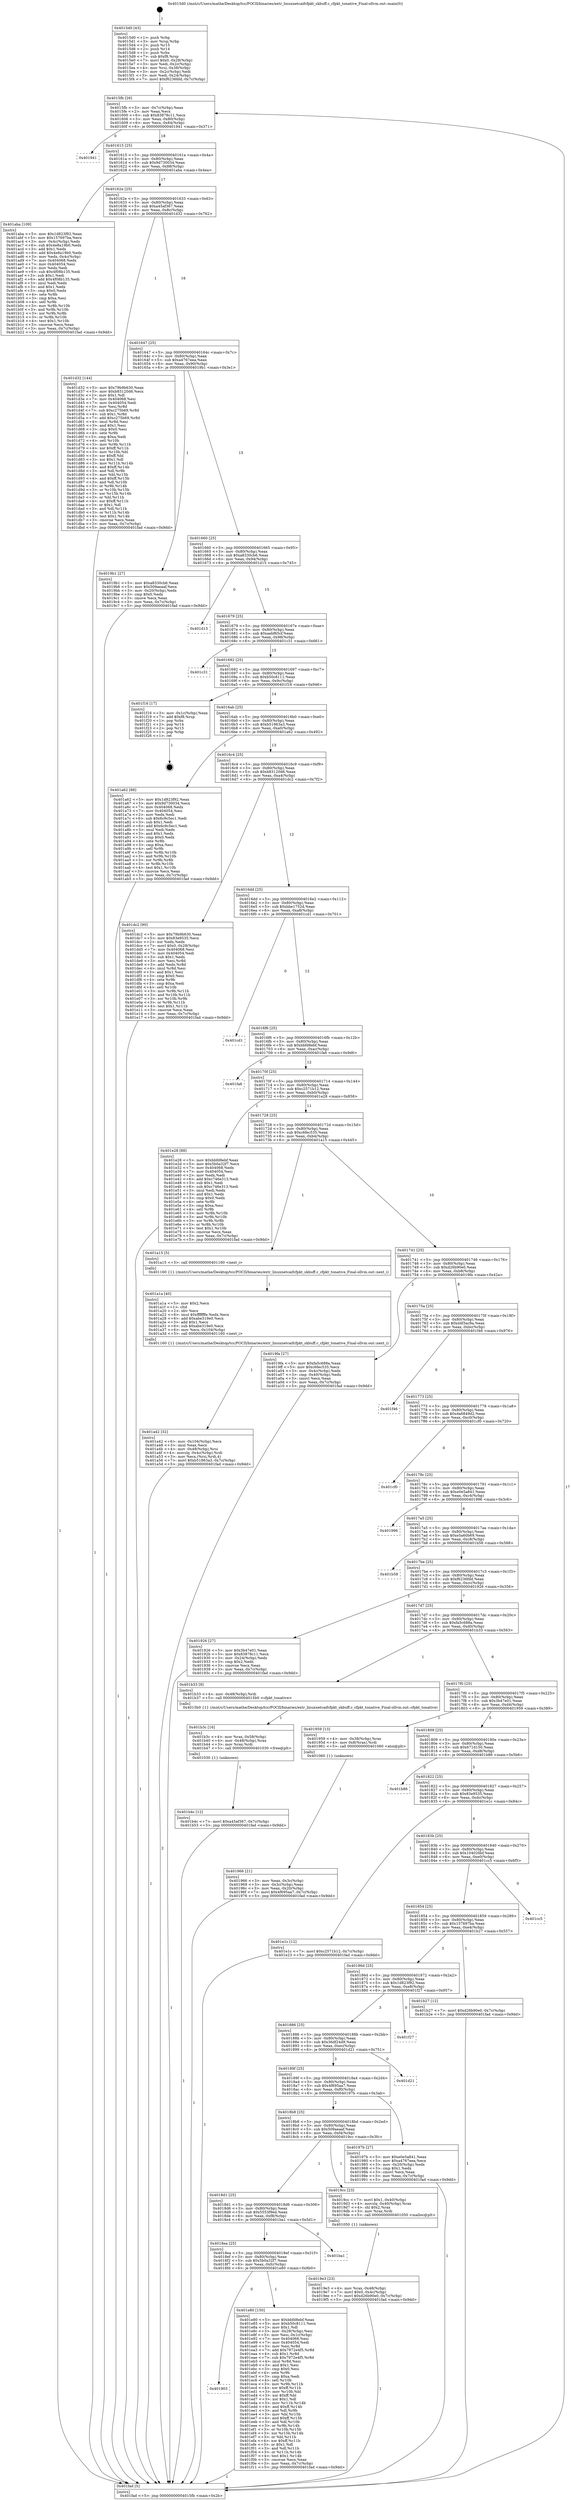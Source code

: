 digraph "0x4015d0" {
  label = "0x4015d0 (/mnt/c/Users/mathe/Desktop/tcc/POCII/binaries/extr_linuxnetcaifcfpkt_skbuff.c_cfpkt_tonative_Final-ollvm.out::main(0))"
  labelloc = "t"
  node[shape=record]

  Entry [label="",width=0.3,height=0.3,shape=circle,fillcolor=black,style=filled]
  "0x4015fb" [label="{
     0x4015fb [26]\l
     | [instrs]\l
     &nbsp;&nbsp;0x4015fb \<+3\>: mov -0x7c(%rbp),%eax\l
     &nbsp;&nbsp;0x4015fe \<+2\>: mov %eax,%ecx\l
     &nbsp;&nbsp;0x401600 \<+6\>: sub $0x83878c11,%ecx\l
     &nbsp;&nbsp;0x401606 \<+3\>: mov %eax,-0x80(%rbp)\l
     &nbsp;&nbsp;0x401609 \<+6\>: mov %ecx,-0x84(%rbp)\l
     &nbsp;&nbsp;0x40160f \<+6\>: je 0000000000401941 \<main+0x371\>\l
  }"]
  "0x401941" [label="{
     0x401941\l
  }", style=dashed]
  "0x401615" [label="{
     0x401615 [25]\l
     | [instrs]\l
     &nbsp;&nbsp;0x401615 \<+5\>: jmp 000000000040161a \<main+0x4a\>\l
     &nbsp;&nbsp;0x40161a \<+3\>: mov -0x80(%rbp),%eax\l
     &nbsp;&nbsp;0x40161d \<+5\>: sub $0x9d730034,%eax\l
     &nbsp;&nbsp;0x401622 \<+6\>: mov %eax,-0x88(%rbp)\l
     &nbsp;&nbsp;0x401628 \<+6\>: je 0000000000401aba \<main+0x4ea\>\l
  }"]
  Exit [label="",width=0.3,height=0.3,shape=circle,fillcolor=black,style=filled,peripheries=2]
  "0x401aba" [label="{
     0x401aba [109]\l
     | [instrs]\l
     &nbsp;&nbsp;0x401aba \<+5\>: mov $0x1d823f92,%eax\l
     &nbsp;&nbsp;0x401abf \<+5\>: mov $0x157697ba,%ecx\l
     &nbsp;&nbsp;0x401ac4 \<+3\>: mov -0x4c(%rbp),%edx\l
     &nbsp;&nbsp;0x401ac7 \<+6\>: sub $0x4e8a19b0,%edx\l
     &nbsp;&nbsp;0x401acd \<+3\>: add $0x1,%edx\l
     &nbsp;&nbsp;0x401ad0 \<+6\>: add $0x4e8a19b0,%edx\l
     &nbsp;&nbsp;0x401ad6 \<+3\>: mov %edx,-0x4c(%rbp)\l
     &nbsp;&nbsp;0x401ad9 \<+7\>: mov 0x404068,%edx\l
     &nbsp;&nbsp;0x401ae0 \<+7\>: mov 0x404054,%esi\l
     &nbsp;&nbsp;0x401ae7 \<+2\>: mov %edx,%edi\l
     &nbsp;&nbsp;0x401ae9 \<+6\>: sub $0x4f08b135,%edi\l
     &nbsp;&nbsp;0x401aef \<+3\>: sub $0x1,%edi\l
     &nbsp;&nbsp;0x401af2 \<+6\>: add $0x4f08b135,%edi\l
     &nbsp;&nbsp;0x401af8 \<+3\>: imul %edi,%edx\l
     &nbsp;&nbsp;0x401afb \<+3\>: and $0x1,%edx\l
     &nbsp;&nbsp;0x401afe \<+3\>: cmp $0x0,%edx\l
     &nbsp;&nbsp;0x401b01 \<+4\>: sete %r8b\l
     &nbsp;&nbsp;0x401b05 \<+3\>: cmp $0xa,%esi\l
     &nbsp;&nbsp;0x401b08 \<+4\>: setl %r9b\l
     &nbsp;&nbsp;0x401b0c \<+3\>: mov %r8b,%r10b\l
     &nbsp;&nbsp;0x401b0f \<+3\>: and %r9b,%r10b\l
     &nbsp;&nbsp;0x401b12 \<+3\>: xor %r9b,%r8b\l
     &nbsp;&nbsp;0x401b15 \<+3\>: or %r8b,%r10b\l
     &nbsp;&nbsp;0x401b18 \<+4\>: test $0x1,%r10b\l
     &nbsp;&nbsp;0x401b1c \<+3\>: cmovne %ecx,%eax\l
     &nbsp;&nbsp;0x401b1f \<+3\>: mov %eax,-0x7c(%rbp)\l
     &nbsp;&nbsp;0x401b22 \<+5\>: jmp 0000000000401fad \<main+0x9dd\>\l
  }"]
  "0x40162e" [label="{
     0x40162e [25]\l
     | [instrs]\l
     &nbsp;&nbsp;0x40162e \<+5\>: jmp 0000000000401633 \<main+0x63\>\l
     &nbsp;&nbsp;0x401633 \<+3\>: mov -0x80(%rbp),%eax\l
     &nbsp;&nbsp;0x401636 \<+5\>: sub $0xa45af367,%eax\l
     &nbsp;&nbsp;0x40163b \<+6\>: mov %eax,-0x8c(%rbp)\l
     &nbsp;&nbsp;0x401641 \<+6\>: je 0000000000401d32 \<main+0x762\>\l
  }"]
  "0x401903" [label="{
     0x401903\l
  }", style=dashed]
  "0x401d32" [label="{
     0x401d32 [144]\l
     | [instrs]\l
     &nbsp;&nbsp;0x401d32 \<+5\>: mov $0x79b9b630,%eax\l
     &nbsp;&nbsp;0x401d37 \<+5\>: mov $0xb83120d6,%ecx\l
     &nbsp;&nbsp;0x401d3c \<+2\>: mov $0x1,%dl\l
     &nbsp;&nbsp;0x401d3e \<+7\>: mov 0x404068,%esi\l
     &nbsp;&nbsp;0x401d45 \<+7\>: mov 0x404054,%edi\l
     &nbsp;&nbsp;0x401d4c \<+3\>: mov %esi,%r8d\l
     &nbsp;&nbsp;0x401d4f \<+7\>: sub $0xc275b69,%r8d\l
     &nbsp;&nbsp;0x401d56 \<+4\>: sub $0x1,%r8d\l
     &nbsp;&nbsp;0x401d5a \<+7\>: add $0xc275b69,%r8d\l
     &nbsp;&nbsp;0x401d61 \<+4\>: imul %r8d,%esi\l
     &nbsp;&nbsp;0x401d65 \<+3\>: and $0x1,%esi\l
     &nbsp;&nbsp;0x401d68 \<+3\>: cmp $0x0,%esi\l
     &nbsp;&nbsp;0x401d6b \<+4\>: sete %r9b\l
     &nbsp;&nbsp;0x401d6f \<+3\>: cmp $0xa,%edi\l
     &nbsp;&nbsp;0x401d72 \<+4\>: setl %r10b\l
     &nbsp;&nbsp;0x401d76 \<+3\>: mov %r9b,%r11b\l
     &nbsp;&nbsp;0x401d79 \<+4\>: xor $0xff,%r11b\l
     &nbsp;&nbsp;0x401d7d \<+3\>: mov %r10b,%bl\l
     &nbsp;&nbsp;0x401d80 \<+3\>: xor $0xff,%bl\l
     &nbsp;&nbsp;0x401d83 \<+3\>: xor $0x1,%dl\l
     &nbsp;&nbsp;0x401d86 \<+3\>: mov %r11b,%r14b\l
     &nbsp;&nbsp;0x401d89 \<+4\>: and $0xff,%r14b\l
     &nbsp;&nbsp;0x401d8d \<+3\>: and %dl,%r9b\l
     &nbsp;&nbsp;0x401d90 \<+3\>: mov %bl,%r15b\l
     &nbsp;&nbsp;0x401d93 \<+4\>: and $0xff,%r15b\l
     &nbsp;&nbsp;0x401d97 \<+3\>: and %dl,%r10b\l
     &nbsp;&nbsp;0x401d9a \<+3\>: or %r9b,%r14b\l
     &nbsp;&nbsp;0x401d9d \<+3\>: or %r10b,%r15b\l
     &nbsp;&nbsp;0x401da0 \<+3\>: xor %r15b,%r14b\l
     &nbsp;&nbsp;0x401da3 \<+3\>: or %bl,%r11b\l
     &nbsp;&nbsp;0x401da6 \<+4\>: xor $0xff,%r11b\l
     &nbsp;&nbsp;0x401daa \<+3\>: or $0x1,%dl\l
     &nbsp;&nbsp;0x401dad \<+3\>: and %dl,%r11b\l
     &nbsp;&nbsp;0x401db0 \<+3\>: or %r11b,%r14b\l
     &nbsp;&nbsp;0x401db3 \<+4\>: test $0x1,%r14b\l
     &nbsp;&nbsp;0x401db7 \<+3\>: cmovne %ecx,%eax\l
     &nbsp;&nbsp;0x401dba \<+3\>: mov %eax,-0x7c(%rbp)\l
     &nbsp;&nbsp;0x401dbd \<+5\>: jmp 0000000000401fad \<main+0x9dd\>\l
  }"]
  "0x401647" [label="{
     0x401647 [25]\l
     | [instrs]\l
     &nbsp;&nbsp;0x401647 \<+5\>: jmp 000000000040164c \<main+0x7c\>\l
     &nbsp;&nbsp;0x40164c \<+3\>: mov -0x80(%rbp),%eax\l
     &nbsp;&nbsp;0x40164f \<+5\>: sub $0xa4767eea,%eax\l
     &nbsp;&nbsp;0x401654 \<+6\>: mov %eax,-0x90(%rbp)\l
     &nbsp;&nbsp;0x40165a \<+6\>: je 00000000004019b1 \<main+0x3e1\>\l
  }"]
  "0x401e80" [label="{
     0x401e80 [150]\l
     | [instrs]\l
     &nbsp;&nbsp;0x401e80 \<+5\>: mov $0xbbfd8ebf,%eax\l
     &nbsp;&nbsp;0x401e85 \<+5\>: mov $0xb50c8111,%ecx\l
     &nbsp;&nbsp;0x401e8a \<+2\>: mov $0x1,%dl\l
     &nbsp;&nbsp;0x401e8c \<+3\>: mov -0x28(%rbp),%esi\l
     &nbsp;&nbsp;0x401e8f \<+3\>: mov %esi,-0x1c(%rbp)\l
     &nbsp;&nbsp;0x401e92 \<+7\>: mov 0x404068,%esi\l
     &nbsp;&nbsp;0x401e99 \<+7\>: mov 0x404054,%edi\l
     &nbsp;&nbsp;0x401ea0 \<+3\>: mov %esi,%r8d\l
     &nbsp;&nbsp;0x401ea3 \<+7\>: add $0x7972e4f5,%r8d\l
     &nbsp;&nbsp;0x401eaa \<+4\>: sub $0x1,%r8d\l
     &nbsp;&nbsp;0x401eae \<+7\>: sub $0x7972e4f5,%r8d\l
     &nbsp;&nbsp;0x401eb5 \<+4\>: imul %r8d,%esi\l
     &nbsp;&nbsp;0x401eb9 \<+3\>: and $0x1,%esi\l
     &nbsp;&nbsp;0x401ebc \<+3\>: cmp $0x0,%esi\l
     &nbsp;&nbsp;0x401ebf \<+4\>: sete %r9b\l
     &nbsp;&nbsp;0x401ec3 \<+3\>: cmp $0xa,%edi\l
     &nbsp;&nbsp;0x401ec6 \<+4\>: setl %r10b\l
     &nbsp;&nbsp;0x401eca \<+3\>: mov %r9b,%r11b\l
     &nbsp;&nbsp;0x401ecd \<+4\>: xor $0xff,%r11b\l
     &nbsp;&nbsp;0x401ed1 \<+3\>: mov %r10b,%bl\l
     &nbsp;&nbsp;0x401ed4 \<+3\>: xor $0xff,%bl\l
     &nbsp;&nbsp;0x401ed7 \<+3\>: xor $0x1,%dl\l
     &nbsp;&nbsp;0x401eda \<+3\>: mov %r11b,%r14b\l
     &nbsp;&nbsp;0x401edd \<+4\>: and $0xff,%r14b\l
     &nbsp;&nbsp;0x401ee1 \<+3\>: and %dl,%r9b\l
     &nbsp;&nbsp;0x401ee4 \<+3\>: mov %bl,%r15b\l
     &nbsp;&nbsp;0x401ee7 \<+4\>: and $0xff,%r15b\l
     &nbsp;&nbsp;0x401eeb \<+3\>: and %dl,%r10b\l
     &nbsp;&nbsp;0x401eee \<+3\>: or %r9b,%r14b\l
     &nbsp;&nbsp;0x401ef1 \<+3\>: or %r10b,%r15b\l
     &nbsp;&nbsp;0x401ef4 \<+3\>: xor %r15b,%r14b\l
     &nbsp;&nbsp;0x401ef7 \<+3\>: or %bl,%r11b\l
     &nbsp;&nbsp;0x401efa \<+4\>: xor $0xff,%r11b\l
     &nbsp;&nbsp;0x401efe \<+3\>: or $0x1,%dl\l
     &nbsp;&nbsp;0x401f01 \<+3\>: and %dl,%r11b\l
     &nbsp;&nbsp;0x401f04 \<+3\>: or %r11b,%r14b\l
     &nbsp;&nbsp;0x401f07 \<+4\>: test $0x1,%r14b\l
     &nbsp;&nbsp;0x401f0b \<+3\>: cmovne %ecx,%eax\l
     &nbsp;&nbsp;0x401f0e \<+3\>: mov %eax,-0x7c(%rbp)\l
     &nbsp;&nbsp;0x401f11 \<+5\>: jmp 0000000000401fad \<main+0x9dd\>\l
  }"]
  "0x4019b1" [label="{
     0x4019b1 [27]\l
     | [instrs]\l
     &nbsp;&nbsp;0x4019b1 \<+5\>: mov $0xa8330cb6,%eax\l
     &nbsp;&nbsp;0x4019b6 \<+5\>: mov $0x509aeaaf,%ecx\l
     &nbsp;&nbsp;0x4019bb \<+3\>: mov -0x20(%rbp),%edx\l
     &nbsp;&nbsp;0x4019be \<+3\>: cmp $0x0,%edx\l
     &nbsp;&nbsp;0x4019c1 \<+3\>: cmove %ecx,%eax\l
     &nbsp;&nbsp;0x4019c4 \<+3\>: mov %eax,-0x7c(%rbp)\l
     &nbsp;&nbsp;0x4019c7 \<+5\>: jmp 0000000000401fad \<main+0x9dd\>\l
  }"]
  "0x401660" [label="{
     0x401660 [25]\l
     | [instrs]\l
     &nbsp;&nbsp;0x401660 \<+5\>: jmp 0000000000401665 \<main+0x95\>\l
     &nbsp;&nbsp;0x401665 \<+3\>: mov -0x80(%rbp),%eax\l
     &nbsp;&nbsp;0x401668 \<+5\>: sub $0xa8330cb6,%eax\l
     &nbsp;&nbsp;0x40166d \<+6\>: mov %eax,-0x94(%rbp)\l
     &nbsp;&nbsp;0x401673 \<+6\>: je 0000000000401d15 \<main+0x745\>\l
  }"]
  "0x4018ea" [label="{
     0x4018ea [25]\l
     | [instrs]\l
     &nbsp;&nbsp;0x4018ea \<+5\>: jmp 00000000004018ef \<main+0x31f\>\l
     &nbsp;&nbsp;0x4018ef \<+3\>: mov -0x80(%rbp),%eax\l
     &nbsp;&nbsp;0x4018f2 \<+5\>: sub $0x5b0a32f7,%eax\l
     &nbsp;&nbsp;0x4018f7 \<+6\>: mov %eax,-0xfc(%rbp)\l
     &nbsp;&nbsp;0x4018fd \<+6\>: je 0000000000401e80 \<main+0x8b0\>\l
  }"]
  "0x401d15" [label="{
     0x401d15\l
  }", style=dashed]
  "0x401679" [label="{
     0x401679 [25]\l
     | [instrs]\l
     &nbsp;&nbsp;0x401679 \<+5\>: jmp 000000000040167e \<main+0xae\>\l
     &nbsp;&nbsp;0x40167e \<+3\>: mov -0x80(%rbp),%eax\l
     &nbsp;&nbsp;0x401681 \<+5\>: sub $0xaebf65cf,%eax\l
     &nbsp;&nbsp;0x401686 \<+6\>: mov %eax,-0x98(%rbp)\l
     &nbsp;&nbsp;0x40168c \<+6\>: je 0000000000401c31 \<main+0x661\>\l
  }"]
  "0x401ba1" [label="{
     0x401ba1\l
  }", style=dashed]
  "0x401c31" [label="{
     0x401c31\l
  }", style=dashed]
  "0x401692" [label="{
     0x401692 [25]\l
     | [instrs]\l
     &nbsp;&nbsp;0x401692 \<+5\>: jmp 0000000000401697 \<main+0xc7\>\l
     &nbsp;&nbsp;0x401697 \<+3\>: mov -0x80(%rbp),%eax\l
     &nbsp;&nbsp;0x40169a \<+5\>: sub $0xb50c8111,%eax\l
     &nbsp;&nbsp;0x40169f \<+6\>: mov %eax,-0x9c(%rbp)\l
     &nbsp;&nbsp;0x4016a5 \<+6\>: je 0000000000401f16 \<main+0x946\>\l
  }"]
  "0x401b4c" [label="{
     0x401b4c [12]\l
     | [instrs]\l
     &nbsp;&nbsp;0x401b4c \<+7\>: movl $0xa45af367,-0x7c(%rbp)\l
     &nbsp;&nbsp;0x401b53 \<+5\>: jmp 0000000000401fad \<main+0x9dd\>\l
  }"]
  "0x401f16" [label="{
     0x401f16 [17]\l
     | [instrs]\l
     &nbsp;&nbsp;0x401f16 \<+3\>: mov -0x1c(%rbp),%eax\l
     &nbsp;&nbsp;0x401f19 \<+7\>: add $0xf8,%rsp\l
     &nbsp;&nbsp;0x401f20 \<+1\>: pop %rbx\l
     &nbsp;&nbsp;0x401f21 \<+2\>: pop %r14\l
     &nbsp;&nbsp;0x401f23 \<+2\>: pop %r15\l
     &nbsp;&nbsp;0x401f25 \<+1\>: pop %rbp\l
     &nbsp;&nbsp;0x401f26 \<+1\>: ret\l
  }"]
  "0x4016ab" [label="{
     0x4016ab [25]\l
     | [instrs]\l
     &nbsp;&nbsp;0x4016ab \<+5\>: jmp 00000000004016b0 \<main+0xe0\>\l
     &nbsp;&nbsp;0x4016b0 \<+3\>: mov -0x80(%rbp),%eax\l
     &nbsp;&nbsp;0x4016b3 \<+5\>: sub $0xb51863a3,%eax\l
     &nbsp;&nbsp;0x4016b8 \<+6\>: mov %eax,-0xa0(%rbp)\l
     &nbsp;&nbsp;0x4016be \<+6\>: je 0000000000401a62 \<main+0x492\>\l
  }"]
  "0x401b3c" [label="{
     0x401b3c [16]\l
     | [instrs]\l
     &nbsp;&nbsp;0x401b3c \<+4\>: mov %rax,-0x58(%rbp)\l
     &nbsp;&nbsp;0x401b40 \<+4\>: mov -0x48(%rbp),%rax\l
     &nbsp;&nbsp;0x401b44 \<+3\>: mov %rax,%rdi\l
     &nbsp;&nbsp;0x401b47 \<+5\>: call 0000000000401030 \<free@plt\>\l
     | [calls]\l
     &nbsp;&nbsp;0x401030 \{1\} (unknown)\l
  }"]
  "0x401a62" [label="{
     0x401a62 [88]\l
     | [instrs]\l
     &nbsp;&nbsp;0x401a62 \<+5\>: mov $0x1d823f92,%eax\l
     &nbsp;&nbsp;0x401a67 \<+5\>: mov $0x9d730034,%ecx\l
     &nbsp;&nbsp;0x401a6c \<+7\>: mov 0x404068,%edx\l
     &nbsp;&nbsp;0x401a73 \<+7\>: mov 0x404054,%esi\l
     &nbsp;&nbsp;0x401a7a \<+2\>: mov %edx,%edi\l
     &nbsp;&nbsp;0x401a7c \<+6\>: sub $0x6c9c5ec1,%edi\l
     &nbsp;&nbsp;0x401a82 \<+3\>: sub $0x1,%edi\l
     &nbsp;&nbsp;0x401a85 \<+6\>: add $0x6c9c5ec1,%edi\l
     &nbsp;&nbsp;0x401a8b \<+3\>: imul %edi,%edx\l
     &nbsp;&nbsp;0x401a8e \<+3\>: and $0x1,%edx\l
     &nbsp;&nbsp;0x401a91 \<+3\>: cmp $0x0,%edx\l
     &nbsp;&nbsp;0x401a94 \<+4\>: sete %r8b\l
     &nbsp;&nbsp;0x401a98 \<+3\>: cmp $0xa,%esi\l
     &nbsp;&nbsp;0x401a9b \<+4\>: setl %r9b\l
     &nbsp;&nbsp;0x401a9f \<+3\>: mov %r8b,%r10b\l
     &nbsp;&nbsp;0x401aa2 \<+3\>: and %r9b,%r10b\l
     &nbsp;&nbsp;0x401aa5 \<+3\>: xor %r9b,%r8b\l
     &nbsp;&nbsp;0x401aa8 \<+3\>: or %r8b,%r10b\l
     &nbsp;&nbsp;0x401aab \<+4\>: test $0x1,%r10b\l
     &nbsp;&nbsp;0x401aaf \<+3\>: cmovne %ecx,%eax\l
     &nbsp;&nbsp;0x401ab2 \<+3\>: mov %eax,-0x7c(%rbp)\l
     &nbsp;&nbsp;0x401ab5 \<+5\>: jmp 0000000000401fad \<main+0x9dd\>\l
  }"]
  "0x4016c4" [label="{
     0x4016c4 [25]\l
     | [instrs]\l
     &nbsp;&nbsp;0x4016c4 \<+5\>: jmp 00000000004016c9 \<main+0xf9\>\l
     &nbsp;&nbsp;0x4016c9 \<+3\>: mov -0x80(%rbp),%eax\l
     &nbsp;&nbsp;0x4016cc \<+5\>: sub $0xb83120d6,%eax\l
     &nbsp;&nbsp;0x4016d1 \<+6\>: mov %eax,-0xa4(%rbp)\l
     &nbsp;&nbsp;0x4016d7 \<+6\>: je 0000000000401dc2 \<main+0x7f2\>\l
  }"]
  "0x401a42" [label="{
     0x401a42 [32]\l
     | [instrs]\l
     &nbsp;&nbsp;0x401a42 \<+6\>: mov -0x104(%rbp),%ecx\l
     &nbsp;&nbsp;0x401a48 \<+3\>: imul %eax,%ecx\l
     &nbsp;&nbsp;0x401a4b \<+4\>: mov -0x48(%rbp),%rsi\l
     &nbsp;&nbsp;0x401a4f \<+4\>: movslq -0x4c(%rbp),%rdi\l
     &nbsp;&nbsp;0x401a53 \<+3\>: mov %ecx,(%rsi,%rdi,4)\l
     &nbsp;&nbsp;0x401a56 \<+7\>: movl $0xb51863a3,-0x7c(%rbp)\l
     &nbsp;&nbsp;0x401a5d \<+5\>: jmp 0000000000401fad \<main+0x9dd\>\l
  }"]
  "0x401dc2" [label="{
     0x401dc2 [90]\l
     | [instrs]\l
     &nbsp;&nbsp;0x401dc2 \<+5\>: mov $0x79b9b630,%eax\l
     &nbsp;&nbsp;0x401dc7 \<+5\>: mov $0x83e9535,%ecx\l
     &nbsp;&nbsp;0x401dcc \<+2\>: xor %edx,%edx\l
     &nbsp;&nbsp;0x401dce \<+7\>: movl $0x0,-0x28(%rbp)\l
     &nbsp;&nbsp;0x401dd5 \<+7\>: mov 0x404068,%esi\l
     &nbsp;&nbsp;0x401ddc \<+7\>: mov 0x404054,%edi\l
     &nbsp;&nbsp;0x401de3 \<+3\>: sub $0x1,%edx\l
     &nbsp;&nbsp;0x401de6 \<+3\>: mov %esi,%r8d\l
     &nbsp;&nbsp;0x401de9 \<+3\>: add %edx,%r8d\l
     &nbsp;&nbsp;0x401dec \<+4\>: imul %r8d,%esi\l
     &nbsp;&nbsp;0x401df0 \<+3\>: and $0x1,%esi\l
     &nbsp;&nbsp;0x401df3 \<+3\>: cmp $0x0,%esi\l
     &nbsp;&nbsp;0x401df6 \<+4\>: sete %r9b\l
     &nbsp;&nbsp;0x401dfa \<+3\>: cmp $0xa,%edi\l
     &nbsp;&nbsp;0x401dfd \<+4\>: setl %r10b\l
     &nbsp;&nbsp;0x401e01 \<+3\>: mov %r9b,%r11b\l
     &nbsp;&nbsp;0x401e04 \<+3\>: and %r10b,%r11b\l
     &nbsp;&nbsp;0x401e07 \<+3\>: xor %r10b,%r9b\l
     &nbsp;&nbsp;0x401e0a \<+3\>: or %r9b,%r11b\l
     &nbsp;&nbsp;0x401e0d \<+4\>: test $0x1,%r11b\l
     &nbsp;&nbsp;0x401e11 \<+3\>: cmovne %ecx,%eax\l
     &nbsp;&nbsp;0x401e14 \<+3\>: mov %eax,-0x7c(%rbp)\l
     &nbsp;&nbsp;0x401e17 \<+5\>: jmp 0000000000401fad \<main+0x9dd\>\l
  }"]
  "0x4016dd" [label="{
     0x4016dd [25]\l
     | [instrs]\l
     &nbsp;&nbsp;0x4016dd \<+5\>: jmp 00000000004016e2 \<main+0x112\>\l
     &nbsp;&nbsp;0x4016e2 \<+3\>: mov -0x80(%rbp),%eax\l
     &nbsp;&nbsp;0x4016e5 \<+5\>: sub $0xbbe1752d,%eax\l
     &nbsp;&nbsp;0x4016ea \<+6\>: mov %eax,-0xa8(%rbp)\l
     &nbsp;&nbsp;0x4016f0 \<+6\>: je 0000000000401cd1 \<main+0x701\>\l
  }"]
  "0x401a1a" [label="{
     0x401a1a [40]\l
     | [instrs]\l
     &nbsp;&nbsp;0x401a1a \<+5\>: mov $0x2,%ecx\l
     &nbsp;&nbsp;0x401a1f \<+1\>: cltd\l
     &nbsp;&nbsp;0x401a20 \<+2\>: idiv %ecx\l
     &nbsp;&nbsp;0x401a22 \<+6\>: imul $0xfffffffe,%edx,%ecx\l
     &nbsp;&nbsp;0x401a28 \<+6\>: add $0xabe319e0,%ecx\l
     &nbsp;&nbsp;0x401a2e \<+3\>: add $0x1,%ecx\l
     &nbsp;&nbsp;0x401a31 \<+6\>: sub $0xabe319e0,%ecx\l
     &nbsp;&nbsp;0x401a37 \<+6\>: mov %ecx,-0x104(%rbp)\l
     &nbsp;&nbsp;0x401a3d \<+5\>: call 0000000000401160 \<next_i\>\l
     | [calls]\l
     &nbsp;&nbsp;0x401160 \{1\} (/mnt/c/Users/mathe/Desktop/tcc/POCII/binaries/extr_linuxnetcaifcfpkt_skbuff.c_cfpkt_tonative_Final-ollvm.out::next_i)\l
  }"]
  "0x401cd1" [label="{
     0x401cd1\l
  }", style=dashed]
  "0x4016f6" [label="{
     0x4016f6 [25]\l
     | [instrs]\l
     &nbsp;&nbsp;0x4016f6 \<+5\>: jmp 00000000004016fb \<main+0x12b\>\l
     &nbsp;&nbsp;0x4016fb \<+3\>: mov -0x80(%rbp),%eax\l
     &nbsp;&nbsp;0x4016fe \<+5\>: sub $0xbbfd8ebf,%eax\l
     &nbsp;&nbsp;0x401703 \<+6\>: mov %eax,-0xac(%rbp)\l
     &nbsp;&nbsp;0x401709 \<+6\>: je 0000000000401fa6 \<main+0x9d6\>\l
  }"]
  "0x4019e3" [label="{
     0x4019e3 [23]\l
     | [instrs]\l
     &nbsp;&nbsp;0x4019e3 \<+4\>: mov %rax,-0x48(%rbp)\l
     &nbsp;&nbsp;0x4019e7 \<+7\>: movl $0x0,-0x4c(%rbp)\l
     &nbsp;&nbsp;0x4019ee \<+7\>: movl $0xd26b90e0,-0x7c(%rbp)\l
     &nbsp;&nbsp;0x4019f5 \<+5\>: jmp 0000000000401fad \<main+0x9dd\>\l
  }"]
  "0x401fa6" [label="{
     0x401fa6\l
  }", style=dashed]
  "0x40170f" [label="{
     0x40170f [25]\l
     | [instrs]\l
     &nbsp;&nbsp;0x40170f \<+5\>: jmp 0000000000401714 \<main+0x144\>\l
     &nbsp;&nbsp;0x401714 \<+3\>: mov -0x80(%rbp),%eax\l
     &nbsp;&nbsp;0x401717 \<+5\>: sub $0xc2571b12,%eax\l
     &nbsp;&nbsp;0x40171c \<+6\>: mov %eax,-0xb0(%rbp)\l
     &nbsp;&nbsp;0x401722 \<+6\>: je 0000000000401e28 \<main+0x858\>\l
  }"]
  "0x4018d1" [label="{
     0x4018d1 [25]\l
     | [instrs]\l
     &nbsp;&nbsp;0x4018d1 \<+5\>: jmp 00000000004018d6 \<main+0x306\>\l
     &nbsp;&nbsp;0x4018d6 \<+3\>: mov -0x80(%rbp),%eax\l
     &nbsp;&nbsp;0x4018d9 \<+5\>: sub $0x5553f9ed,%eax\l
     &nbsp;&nbsp;0x4018de \<+6\>: mov %eax,-0xf8(%rbp)\l
     &nbsp;&nbsp;0x4018e4 \<+6\>: je 0000000000401ba1 \<main+0x5d1\>\l
  }"]
  "0x401e28" [label="{
     0x401e28 [88]\l
     | [instrs]\l
     &nbsp;&nbsp;0x401e28 \<+5\>: mov $0xbbfd8ebf,%eax\l
     &nbsp;&nbsp;0x401e2d \<+5\>: mov $0x5b0a32f7,%ecx\l
     &nbsp;&nbsp;0x401e32 \<+7\>: mov 0x404068,%edx\l
     &nbsp;&nbsp;0x401e39 \<+7\>: mov 0x404054,%esi\l
     &nbsp;&nbsp;0x401e40 \<+2\>: mov %edx,%edi\l
     &nbsp;&nbsp;0x401e42 \<+6\>: add $0xc746e313,%edi\l
     &nbsp;&nbsp;0x401e48 \<+3\>: sub $0x1,%edi\l
     &nbsp;&nbsp;0x401e4b \<+6\>: sub $0xc746e313,%edi\l
     &nbsp;&nbsp;0x401e51 \<+3\>: imul %edi,%edx\l
     &nbsp;&nbsp;0x401e54 \<+3\>: and $0x1,%edx\l
     &nbsp;&nbsp;0x401e57 \<+3\>: cmp $0x0,%edx\l
     &nbsp;&nbsp;0x401e5a \<+4\>: sete %r8b\l
     &nbsp;&nbsp;0x401e5e \<+3\>: cmp $0xa,%esi\l
     &nbsp;&nbsp;0x401e61 \<+4\>: setl %r9b\l
     &nbsp;&nbsp;0x401e65 \<+3\>: mov %r8b,%r10b\l
     &nbsp;&nbsp;0x401e68 \<+3\>: and %r9b,%r10b\l
     &nbsp;&nbsp;0x401e6b \<+3\>: xor %r9b,%r8b\l
     &nbsp;&nbsp;0x401e6e \<+3\>: or %r8b,%r10b\l
     &nbsp;&nbsp;0x401e71 \<+4\>: test $0x1,%r10b\l
     &nbsp;&nbsp;0x401e75 \<+3\>: cmovne %ecx,%eax\l
     &nbsp;&nbsp;0x401e78 \<+3\>: mov %eax,-0x7c(%rbp)\l
     &nbsp;&nbsp;0x401e7b \<+5\>: jmp 0000000000401fad \<main+0x9dd\>\l
  }"]
  "0x401728" [label="{
     0x401728 [25]\l
     | [instrs]\l
     &nbsp;&nbsp;0x401728 \<+5\>: jmp 000000000040172d \<main+0x15d\>\l
     &nbsp;&nbsp;0x40172d \<+3\>: mov -0x80(%rbp),%eax\l
     &nbsp;&nbsp;0x401730 \<+5\>: sub $0xc6fec535,%eax\l
     &nbsp;&nbsp;0x401735 \<+6\>: mov %eax,-0xb4(%rbp)\l
     &nbsp;&nbsp;0x40173b \<+6\>: je 0000000000401a15 \<main+0x445\>\l
  }"]
  "0x4019cc" [label="{
     0x4019cc [23]\l
     | [instrs]\l
     &nbsp;&nbsp;0x4019cc \<+7\>: movl $0x1,-0x40(%rbp)\l
     &nbsp;&nbsp;0x4019d3 \<+4\>: movslq -0x40(%rbp),%rax\l
     &nbsp;&nbsp;0x4019d7 \<+4\>: shl $0x2,%rax\l
     &nbsp;&nbsp;0x4019db \<+3\>: mov %rax,%rdi\l
     &nbsp;&nbsp;0x4019de \<+5\>: call 0000000000401050 \<malloc@plt\>\l
     | [calls]\l
     &nbsp;&nbsp;0x401050 \{1\} (unknown)\l
  }"]
  "0x401a15" [label="{
     0x401a15 [5]\l
     | [instrs]\l
     &nbsp;&nbsp;0x401a15 \<+5\>: call 0000000000401160 \<next_i\>\l
     | [calls]\l
     &nbsp;&nbsp;0x401160 \{1\} (/mnt/c/Users/mathe/Desktop/tcc/POCII/binaries/extr_linuxnetcaifcfpkt_skbuff.c_cfpkt_tonative_Final-ollvm.out::next_i)\l
  }"]
  "0x401741" [label="{
     0x401741 [25]\l
     | [instrs]\l
     &nbsp;&nbsp;0x401741 \<+5\>: jmp 0000000000401746 \<main+0x176\>\l
     &nbsp;&nbsp;0x401746 \<+3\>: mov -0x80(%rbp),%eax\l
     &nbsp;&nbsp;0x401749 \<+5\>: sub $0xd26b90e0,%eax\l
     &nbsp;&nbsp;0x40174e \<+6\>: mov %eax,-0xb8(%rbp)\l
     &nbsp;&nbsp;0x401754 \<+6\>: je 00000000004019fa \<main+0x42a\>\l
  }"]
  "0x4018b8" [label="{
     0x4018b8 [25]\l
     | [instrs]\l
     &nbsp;&nbsp;0x4018b8 \<+5\>: jmp 00000000004018bd \<main+0x2ed\>\l
     &nbsp;&nbsp;0x4018bd \<+3\>: mov -0x80(%rbp),%eax\l
     &nbsp;&nbsp;0x4018c0 \<+5\>: sub $0x509aeaaf,%eax\l
     &nbsp;&nbsp;0x4018c5 \<+6\>: mov %eax,-0xf4(%rbp)\l
     &nbsp;&nbsp;0x4018cb \<+6\>: je 00000000004019cc \<main+0x3fc\>\l
  }"]
  "0x4019fa" [label="{
     0x4019fa [27]\l
     | [instrs]\l
     &nbsp;&nbsp;0x4019fa \<+5\>: mov $0xfa5c688a,%eax\l
     &nbsp;&nbsp;0x4019ff \<+5\>: mov $0xc6fec535,%ecx\l
     &nbsp;&nbsp;0x401a04 \<+3\>: mov -0x4c(%rbp),%edx\l
     &nbsp;&nbsp;0x401a07 \<+3\>: cmp -0x40(%rbp),%edx\l
     &nbsp;&nbsp;0x401a0a \<+3\>: cmovl %ecx,%eax\l
     &nbsp;&nbsp;0x401a0d \<+3\>: mov %eax,-0x7c(%rbp)\l
     &nbsp;&nbsp;0x401a10 \<+5\>: jmp 0000000000401fad \<main+0x9dd\>\l
  }"]
  "0x40175a" [label="{
     0x40175a [25]\l
     | [instrs]\l
     &nbsp;&nbsp;0x40175a \<+5\>: jmp 000000000040175f \<main+0x18f\>\l
     &nbsp;&nbsp;0x40175f \<+3\>: mov -0x80(%rbp),%eax\l
     &nbsp;&nbsp;0x401762 \<+5\>: sub $0xd4f3ac9a,%eax\l
     &nbsp;&nbsp;0x401767 \<+6\>: mov %eax,-0xbc(%rbp)\l
     &nbsp;&nbsp;0x40176d \<+6\>: je 0000000000401f46 \<main+0x976\>\l
  }"]
  "0x40197b" [label="{
     0x40197b [27]\l
     | [instrs]\l
     &nbsp;&nbsp;0x40197b \<+5\>: mov $0xe0e5a841,%eax\l
     &nbsp;&nbsp;0x401980 \<+5\>: mov $0xa4767eea,%ecx\l
     &nbsp;&nbsp;0x401985 \<+3\>: mov -0x20(%rbp),%edx\l
     &nbsp;&nbsp;0x401988 \<+3\>: cmp $0x1,%edx\l
     &nbsp;&nbsp;0x40198b \<+3\>: cmovl %ecx,%eax\l
     &nbsp;&nbsp;0x40198e \<+3\>: mov %eax,-0x7c(%rbp)\l
     &nbsp;&nbsp;0x401991 \<+5\>: jmp 0000000000401fad \<main+0x9dd\>\l
  }"]
  "0x401f46" [label="{
     0x401f46\l
  }", style=dashed]
  "0x401773" [label="{
     0x401773 [25]\l
     | [instrs]\l
     &nbsp;&nbsp;0x401773 \<+5\>: jmp 0000000000401778 \<main+0x1a8\>\l
     &nbsp;&nbsp;0x401778 \<+3\>: mov -0x80(%rbp),%eax\l
     &nbsp;&nbsp;0x40177b \<+5\>: sub $0xda6849d2,%eax\l
     &nbsp;&nbsp;0x401780 \<+6\>: mov %eax,-0xc0(%rbp)\l
     &nbsp;&nbsp;0x401786 \<+6\>: je 0000000000401cf0 \<main+0x720\>\l
  }"]
  "0x40189f" [label="{
     0x40189f [25]\l
     | [instrs]\l
     &nbsp;&nbsp;0x40189f \<+5\>: jmp 00000000004018a4 \<main+0x2d4\>\l
     &nbsp;&nbsp;0x4018a4 \<+3\>: mov -0x80(%rbp),%eax\l
     &nbsp;&nbsp;0x4018a7 \<+5\>: sub $0x4f695aa7,%eax\l
     &nbsp;&nbsp;0x4018ac \<+6\>: mov %eax,-0xf0(%rbp)\l
     &nbsp;&nbsp;0x4018b2 \<+6\>: je 000000000040197b \<main+0x3ab\>\l
  }"]
  "0x401cf0" [label="{
     0x401cf0\l
  }", style=dashed]
  "0x40178c" [label="{
     0x40178c [25]\l
     | [instrs]\l
     &nbsp;&nbsp;0x40178c \<+5\>: jmp 0000000000401791 \<main+0x1c1\>\l
     &nbsp;&nbsp;0x401791 \<+3\>: mov -0x80(%rbp),%eax\l
     &nbsp;&nbsp;0x401794 \<+5\>: sub $0xe0e5a841,%eax\l
     &nbsp;&nbsp;0x401799 \<+6\>: mov %eax,-0xc4(%rbp)\l
     &nbsp;&nbsp;0x40179f \<+6\>: je 0000000000401996 \<main+0x3c6\>\l
  }"]
  "0x401d21" [label="{
     0x401d21\l
  }", style=dashed]
  "0x401996" [label="{
     0x401996\l
  }", style=dashed]
  "0x4017a5" [label="{
     0x4017a5 [25]\l
     | [instrs]\l
     &nbsp;&nbsp;0x4017a5 \<+5\>: jmp 00000000004017aa \<main+0x1da\>\l
     &nbsp;&nbsp;0x4017aa \<+3\>: mov -0x80(%rbp),%eax\l
     &nbsp;&nbsp;0x4017ad \<+5\>: sub $0xe5a60b69,%eax\l
     &nbsp;&nbsp;0x4017b2 \<+6\>: mov %eax,-0xc8(%rbp)\l
     &nbsp;&nbsp;0x4017b8 \<+6\>: je 0000000000401b58 \<main+0x588\>\l
  }"]
  "0x401886" [label="{
     0x401886 [25]\l
     | [instrs]\l
     &nbsp;&nbsp;0x401886 \<+5\>: jmp 000000000040188b \<main+0x2bb\>\l
     &nbsp;&nbsp;0x40188b \<+3\>: mov -0x80(%rbp),%eax\l
     &nbsp;&nbsp;0x40188e \<+5\>: sub $0x36df24d9,%eax\l
     &nbsp;&nbsp;0x401893 \<+6\>: mov %eax,-0xec(%rbp)\l
     &nbsp;&nbsp;0x401899 \<+6\>: je 0000000000401d21 \<main+0x751\>\l
  }"]
  "0x401b58" [label="{
     0x401b58\l
  }", style=dashed]
  "0x4017be" [label="{
     0x4017be [25]\l
     | [instrs]\l
     &nbsp;&nbsp;0x4017be \<+5\>: jmp 00000000004017c3 \<main+0x1f3\>\l
     &nbsp;&nbsp;0x4017c3 \<+3\>: mov -0x80(%rbp),%eax\l
     &nbsp;&nbsp;0x4017c6 \<+5\>: sub $0xf6236fdd,%eax\l
     &nbsp;&nbsp;0x4017cb \<+6\>: mov %eax,-0xcc(%rbp)\l
     &nbsp;&nbsp;0x4017d1 \<+6\>: je 0000000000401926 \<main+0x356\>\l
  }"]
  "0x401f27" [label="{
     0x401f27\l
  }", style=dashed]
  "0x401926" [label="{
     0x401926 [27]\l
     | [instrs]\l
     &nbsp;&nbsp;0x401926 \<+5\>: mov $0x3b47e01,%eax\l
     &nbsp;&nbsp;0x40192b \<+5\>: mov $0x83878c11,%ecx\l
     &nbsp;&nbsp;0x401930 \<+3\>: mov -0x24(%rbp),%edx\l
     &nbsp;&nbsp;0x401933 \<+3\>: cmp $0x2,%edx\l
     &nbsp;&nbsp;0x401936 \<+3\>: cmovne %ecx,%eax\l
     &nbsp;&nbsp;0x401939 \<+3\>: mov %eax,-0x7c(%rbp)\l
     &nbsp;&nbsp;0x40193c \<+5\>: jmp 0000000000401fad \<main+0x9dd\>\l
  }"]
  "0x4017d7" [label="{
     0x4017d7 [25]\l
     | [instrs]\l
     &nbsp;&nbsp;0x4017d7 \<+5\>: jmp 00000000004017dc \<main+0x20c\>\l
     &nbsp;&nbsp;0x4017dc \<+3\>: mov -0x80(%rbp),%eax\l
     &nbsp;&nbsp;0x4017df \<+5\>: sub $0xfa5c688a,%eax\l
     &nbsp;&nbsp;0x4017e4 \<+6\>: mov %eax,-0xd0(%rbp)\l
     &nbsp;&nbsp;0x4017ea \<+6\>: je 0000000000401b33 \<main+0x563\>\l
  }"]
  "0x401fad" [label="{
     0x401fad [5]\l
     | [instrs]\l
     &nbsp;&nbsp;0x401fad \<+5\>: jmp 00000000004015fb \<main+0x2b\>\l
  }"]
  "0x4015d0" [label="{
     0x4015d0 [43]\l
     | [instrs]\l
     &nbsp;&nbsp;0x4015d0 \<+1\>: push %rbp\l
     &nbsp;&nbsp;0x4015d1 \<+3\>: mov %rsp,%rbp\l
     &nbsp;&nbsp;0x4015d4 \<+2\>: push %r15\l
     &nbsp;&nbsp;0x4015d6 \<+2\>: push %r14\l
     &nbsp;&nbsp;0x4015d8 \<+1\>: push %rbx\l
     &nbsp;&nbsp;0x4015d9 \<+7\>: sub $0xf8,%rsp\l
     &nbsp;&nbsp;0x4015e0 \<+7\>: movl $0x0,-0x28(%rbp)\l
     &nbsp;&nbsp;0x4015e7 \<+3\>: mov %edi,-0x2c(%rbp)\l
     &nbsp;&nbsp;0x4015ea \<+4\>: mov %rsi,-0x38(%rbp)\l
     &nbsp;&nbsp;0x4015ee \<+3\>: mov -0x2c(%rbp),%edi\l
     &nbsp;&nbsp;0x4015f1 \<+3\>: mov %edi,-0x24(%rbp)\l
     &nbsp;&nbsp;0x4015f4 \<+7\>: movl $0xf6236fdd,-0x7c(%rbp)\l
  }"]
  "0x40186d" [label="{
     0x40186d [25]\l
     | [instrs]\l
     &nbsp;&nbsp;0x40186d \<+5\>: jmp 0000000000401872 \<main+0x2a2\>\l
     &nbsp;&nbsp;0x401872 \<+3\>: mov -0x80(%rbp),%eax\l
     &nbsp;&nbsp;0x401875 \<+5\>: sub $0x1d823f92,%eax\l
     &nbsp;&nbsp;0x40187a \<+6\>: mov %eax,-0xe8(%rbp)\l
     &nbsp;&nbsp;0x401880 \<+6\>: je 0000000000401f27 \<main+0x957\>\l
  }"]
  "0x401b33" [label="{
     0x401b33 [9]\l
     | [instrs]\l
     &nbsp;&nbsp;0x401b33 \<+4\>: mov -0x48(%rbp),%rdi\l
     &nbsp;&nbsp;0x401b37 \<+5\>: call 00000000004015b0 \<cfpkt_tonative\>\l
     | [calls]\l
     &nbsp;&nbsp;0x4015b0 \{1\} (/mnt/c/Users/mathe/Desktop/tcc/POCII/binaries/extr_linuxnetcaifcfpkt_skbuff.c_cfpkt_tonative_Final-ollvm.out::cfpkt_tonative)\l
  }"]
  "0x4017f0" [label="{
     0x4017f0 [25]\l
     | [instrs]\l
     &nbsp;&nbsp;0x4017f0 \<+5\>: jmp 00000000004017f5 \<main+0x225\>\l
     &nbsp;&nbsp;0x4017f5 \<+3\>: mov -0x80(%rbp),%eax\l
     &nbsp;&nbsp;0x4017f8 \<+5\>: sub $0x3b47e01,%eax\l
     &nbsp;&nbsp;0x4017fd \<+6\>: mov %eax,-0xd4(%rbp)\l
     &nbsp;&nbsp;0x401803 \<+6\>: je 0000000000401959 \<main+0x389\>\l
  }"]
  "0x401b27" [label="{
     0x401b27 [12]\l
     | [instrs]\l
     &nbsp;&nbsp;0x401b27 \<+7\>: movl $0xd26b90e0,-0x7c(%rbp)\l
     &nbsp;&nbsp;0x401b2e \<+5\>: jmp 0000000000401fad \<main+0x9dd\>\l
  }"]
  "0x401959" [label="{
     0x401959 [13]\l
     | [instrs]\l
     &nbsp;&nbsp;0x401959 \<+4\>: mov -0x38(%rbp),%rax\l
     &nbsp;&nbsp;0x40195d \<+4\>: mov 0x8(%rax),%rdi\l
     &nbsp;&nbsp;0x401961 \<+5\>: call 0000000000401060 \<atoi@plt\>\l
     | [calls]\l
     &nbsp;&nbsp;0x401060 \{1\} (unknown)\l
  }"]
  "0x401809" [label="{
     0x401809 [25]\l
     | [instrs]\l
     &nbsp;&nbsp;0x401809 \<+5\>: jmp 000000000040180e \<main+0x23e\>\l
     &nbsp;&nbsp;0x40180e \<+3\>: mov -0x80(%rbp),%eax\l
     &nbsp;&nbsp;0x401811 \<+5\>: sub $0x671d150,%eax\l
     &nbsp;&nbsp;0x401816 \<+6\>: mov %eax,-0xd8(%rbp)\l
     &nbsp;&nbsp;0x40181c \<+6\>: je 0000000000401b86 \<main+0x5b6\>\l
  }"]
  "0x401966" [label="{
     0x401966 [21]\l
     | [instrs]\l
     &nbsp;&nbsp;0x401966 \<+3\>: mov %eax,-0x3c(%rbp)\l
     &nbsp;&nbsp;0x401969 \<+3\>: mov -0x3c(%rbp),%eax\l
     &nbsp;&nbsp;0x40196c \<+3\>: mov %eax,-0x20(%rbp)\l
     &nbsp;&nbsp;0x40196f \<+7\>: movl $0x4f695aa7,-0x7c(%rbp)\l
     &nbsp;&nbsp;0x401976 \<+5\>: jmp 0000000000401fad \<main+0x9dd\>\l
  }"]
  "0x401854" [label="{
     0x401854 [25]\l
     | [instrs]\l
     &nbsp;&nbsp;0x401854 \<+5\>: jmp 0000000000401859 \<main+0x289\>\l
     &nbsp;&nbsp;0x401859 \<+3\>: mov -0x80(%rbp),%eax\l
     &nbsp;&nbsp;0x40185c \<+5\>: sub $0x157697ba,%eax\l
     &nbsp;&nbsp;0x401861 \<+6\>: mov %eax,-0xe4(%rbp)\l
     &nbsp;&nbsp;0x401867 \<+6\>: je 0000000000401b27 \<main+0x557\>\l
  }"]
  "0x401b86" [label="{
     0x401b86\l
  }", style=dashed]
  "0x401822" [label="{
     0x401822 [25]\l
     | [instrs]\l
     &nbsp;&nbsp;0x401822 \<+5\>: jmp 0000000000401827 \<main+0x257\>\l
     &nbsp;&nbsp;0x401827 \<+3\>: mov -0x80(%rbp),%eax\l
     &nbsp;&nbsp;0x40182a \<+5\>: sub $0x83e9535,%eax\l
     &nbsp;&nbsp;0x40182f \<+6\>: mov %eax,-0xdc(%rbp)\l
     &nbsp;&nbsp;0x401835 \<+6\>: je 0000000000401e1c \<main+0x84c\>\l
  }"]
  "0x401cc5" [label="{
     0x401cc5\l
  }", style=dashed]
  "0x401e1c" [label="{
     0x401e1c [12]\l
     | [instrs]\l
     &nbsp;&nbsp;0x401e1c \<+7\>: movl $0xc2571b12,-0x7c(%rbp)\l
     &nbsp;&nbsp;0x401e23 \<+5\>: jmp 0000000000401fad \<main+0x9dd\>\l
  }"]
  "0x40183b" [label="{
     0x40183b [25]\l
     | [instrs]\l
     &nbsp;&nbsp;0x40183b \<+5\>: jmp 0000000000401840 \<main+0x270\>\l
     &nbsp;&nbsp;0x401840 \<+3\>: mov -0x80(%rbp),%eax\l
     &nbsp;&nbsp;0x401843 \<+5\>: sub $0x104026bf,%eax\l
     &nbsp;&nbsp;0x401848 \<+6\>: mov %eax,-0xe0(%rbp)\l
     &nbsp;&nbsp;0x40184e \<+6\>: je 0000000000401cc5 \<main+0x6f5\>\l
  }"]
  Entry -> "0x4015d0" [label=" 1"]
  "0x4015fb" -> "0x401941" [label=" 0"]
  "0x4015fb" -> "0x401615" [label=" 18"]
  "0x401f16" -> Exit [label=" 1"]
  "0x401615" -> "0x401aba" [label=" 1"]
  "0x401615" -> "0x40162e" [label=" 17"]
  "0x401e80" -> "0x401fad" [label=" 1"]
  "0x40162e" -> "0x401d32" [label=" 1"]
  "0x40162e" -> "0x401647" [label=" 16"]
  "0x4018ea" -> "0x401903" [label=" 0"]
  "0x401647" -> "0x4019b1" [label=" 1"]
  "0x401647" -> "0x401660" [label=" 15"]
  "0x4018ea" -> "0x401e80" [label=" 1"]
  "0x401660" -> "0x401d15" [label=" 0"]
  "0x401660" -> "0x401679" [label=" 15"]
  "0x4018d1" -> "0x4018ea" [label=" 1"]
  "0x401679" -> "0x401c31" [label=" 0"]
  "0x401679" -> "0x401692" [label=" 15"]
  "0x4018d1" -> "0x401ba1" [label=" 0"]
  "0x401692" -> "0x401f16" [label=" 1"]
  "0x401692" -> "0x4016ab" [label=" 14"]
  "0x401e28" -> "0x401fad" [label=" 1"]
  "0x4016ab" -> "0x401a62" [label=" 1"]
  "0x4016ab" -> "0x4016c4" [label=" 13"]
  "0x401e1c" -> "0x401fad" [label=" 1"]
  "0x4016c4" -> "0x401dc2" [label=" 1"]
  "0x4016c4" -> "0x4016dd" [label=" 12"]
  "0x401dc2" -> "0x401fad" [label=" 1"]
  "0x4016dd" -> "0x401cd1" [label=" 0"]
  "0x4016dd" -> "0x4016f6" [label=" 12"]
  "0x401d32" -> "0x401fad" [label=" 1"]
  "0x4016f6" -> "0x401fa6" [label=" 0"]
  "0x4016f6" -> "0x40170f" [label=" 12"]
  "0x401b4c" -> "0x401fad" [label=" 1"]
  "0x40170f" -> "0x401e28" [label=" 1"]
  "0x40170f" -> "0x401728" [label=" 11"]
  "0x401b3c" -> "0x401b4c" [label=" 1"]
  "0x401728" -> "0x401a15" [label=" 1"]
  "0x401728" -> "0x401741" [label=" 10"]
  "0x401b33" -> "0x401b3c" [label=" 1"]
  "0x401741" -> "0x4019fa" [label=" 2"]
  "0x401741" -> "0x40175a" [label=" 8"]
  "0x401aba" -> "0x401fad" [label=" 1"]
  "0x40175a" -> "0x401f46" [label=" 0"]
  "0x40175a" -> "0x401773" [label=" 8"]
  "0x401a62" -> "0x401fad" [label=" 1"]
  "0x401773" -> "0x401cf0" [label=" 0"]
  "0x401773" -> "0x40178c" [label=" 8"]
  "0x401a1a" -> "0x401a42" [label=" 1"]
  "0x40178c" -> "0x401996" [label=" 0"]
  "0x40178c" -> "0x4017a5" [label=" 8"]
  "0x401a15" -> "0x401a1a" [label=" 1"]
  "0x4017a5" -> "0x401b58" [label=" 0"]
  "0x4017a5" -> "0x4017be" [label=" 8"]
  "0x4019e3" -> "0x401fad" [label=" 1"]
  "0x4017be" -> "0x401926" [label=" 1"]
  "0x4017be" -> "0x4017d7" [label=" 7"]
  "0x401926" -> "0x401fad" [label=" 1"]
  "0x4015d0" -> "0x4015fb" [label=" 1"]
  "0x401fad" -> "0x4015fb" [label=" 17"]
  "0x4019cc" -> "0x4019e3" [label=" 1"]
  "0x4017d7" -> "0x401b33" [label=" 1"]
  "0x4017d7" -> "0x4017f0" [label=" 6"]
  "0x4018b8" -> "0x4019cc" [label=" 1"]
  "0x4017f0" -> "0x401959" [label=" 1"]
  "0x4017f0" -> "0x401809" [label=" 5"]
  "0x401959" -> "0x401966" [label=" 1"]
  "0x401966" -> "0x401fad" [label=" 1"]
  "0x401b27" -> "0x401fad" [label=" 1"]
  "0x401809" -> "0x401b86" [label=" 0"]
  "0x401809" -> "0x401822" [label=" 5"]
  "0x40197b" -> "0x401fad" [label=" 1"]
  "0x401822" -> "0x401e1c" [label=" 1"]
  "0x401822" -> "0x40183b" [label=" 4"]
  "0x40189f" -> "0x4018b8" [label=" 2"]
  "0x40183b" -> "0x401cc5" [label=" 0"]
  "0x40183b" -> "0x401854" [label=" 4"]
  "0x4019b1" -> "0x401fad" [label=" 1"]
  "0x401854" -> "0x401b27" [label=" 1"]
  "0x401854" -> "0x40186d" [label=" 3"]
  "0x4018b8" -> "0x4018d1" [label=" 1"]
  "0x40186d" -> "0x401f27" [label=" 0"]
  "0x40186d" -> "0x401886" [label=" 3"]
  "0x4019fa" -> "0x401fad" [label=" 2"]
  "0x401886" -> "0x401d21" [label=" 0"]
  "0x401886" -> "0x40189f" [label=" 3"]
  "0x401a42" -> "0x401fad" [label=" 1"]
  "0x40189f" -> "0x40197b" [label=" 1"]
}
